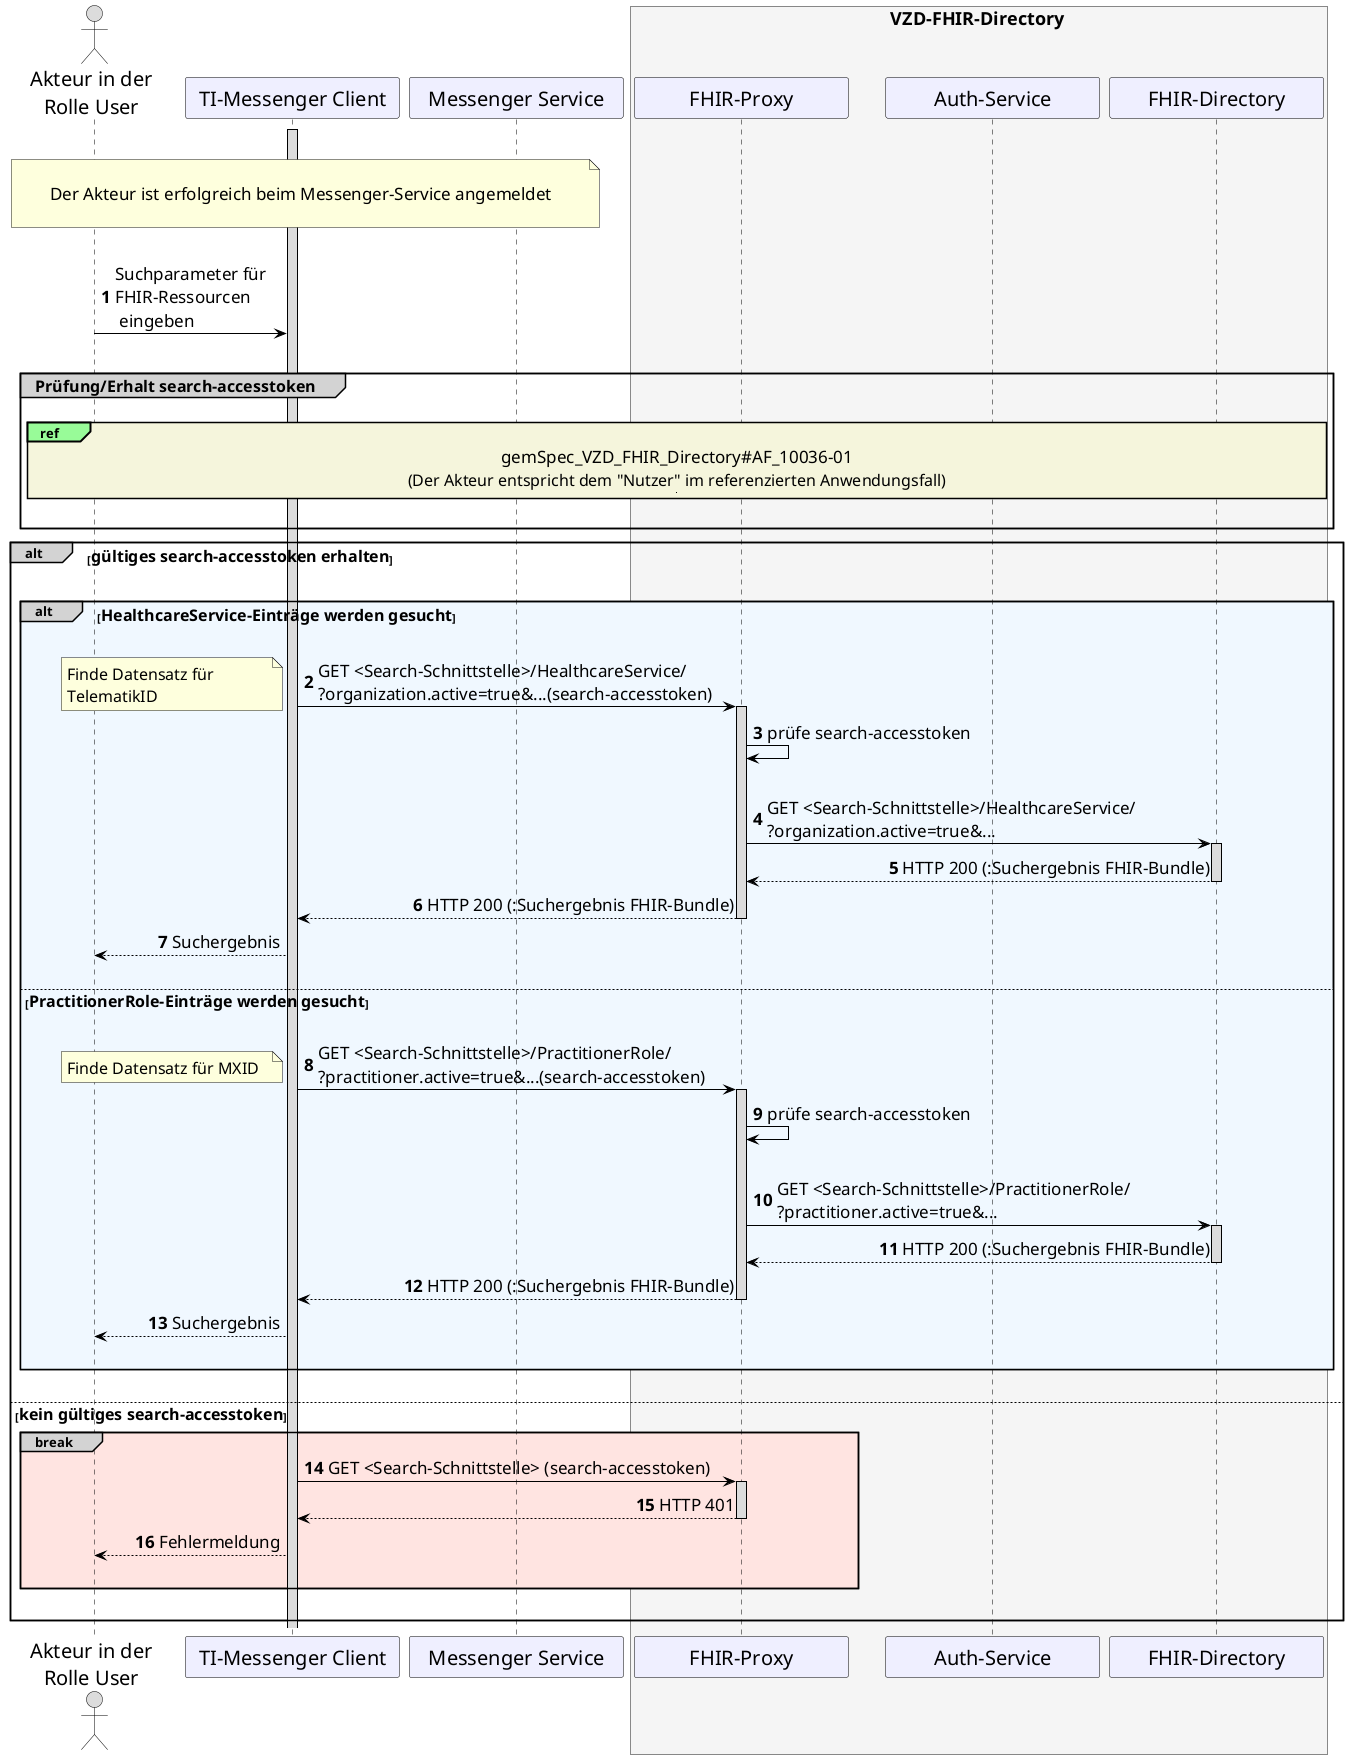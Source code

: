 @startuml
skinparam sequenceMessageAlign direction
skinparam minClassWidth 200
skinparam BoxPadding 1
skinparam sequenceReferenceHeaderBackgroundColor palegreen
skinparam sequenceReferenceBackgroundColor Beige
scale max 2048 width

skinparam sequence {
ArrowColor black
ArrowFontSize 17
ActorBorderColor black
LifeLineBorderColor black
LifeLineBackgroundColor Gainsboro

ParticipantBorderColor Motivation
ParticipantBackgroundColor Motivation
ParticipantFontSize 20
ParticipantFontColor black
ParticipantBorderColor Black
ParticipantBackgroundColor MOTIVATION

ActorBackgroundColor Gainsboro
ActorFontColor black
ActorFontSize 20
}

autonumber

actor U as "Akteur in der\nRolle User"
participant cl as "TI-Messenger Client"
participant ms as "Messenger Service"
box <size:18>VZD-FHIR-Directory</size> #WhiteSmoke
  participant fp as "FHIR-Proxy"
  participant au as "Auth-Service"
  participant fd as "FHIR-Directory"
end box

|||
note over U, ms: \n<size:17>Der Akteur ist erfolgreich beim Messenger-Service angemeldet</size>\n
|||
activate cl
U->cl:Suchparameter für \nFHIR-Ressourcen \n eingeben
|||
group#LightGrey <size:16>Prüfung/Erhalt search-accesstoken</size>
  |||
  ref over U, cl, ms, fp, au, fd
  <size:17>gemSpec_VZD_FHIR_Directory#AF_10036-01</size>
  <size:16>(Der Akteur entspricht dem "Nutzer" im referenzierten Anwendungsfall)</size>
  |||
  end ref
  |||
end group

alt#LightGrey <size:16>gültiges search-accesstoken erhalten</size>
|||
  alt#LightGrey #AliceBlue <size:16>HealthcareService-Einträge werden gesucht</size>
    |||
    cl->fp: GET <Search-Schnittstelle>/HealthcareService/\n?organization.active=true&...(search-accesstoken)
    note left
    <size:16>Finde Datensatz für </size>
    <size:16>TelematikID</size>
    end note
    activate fp
    fp->fp: prüfe search-accesstoken
    |||
    fp->fd: GET <Search-Schnittstelle>/HealthcareService/\n?organization.active=true&...
    activate fd
    fd-->fp: HTTP 200 (:Suchergebnis FHIR-Bundle)
      deactivate fd
    fp-->cl: HTTP 200 (:Suchergebnis FHIR-Bundle)
    deactivate fp
    cl-->U: Suchergebnis
    |||
  else <size:16>PractitionerRole-Einträge werden gesucht</size>
    |||
    cl->fp: GET <Search-Schnittstelle>/PractitionerRole/\n?practitioner.active=true&...(search-accesstoken)
    note left
    <size:16>Finde Datensatz für MXID</size>
    end note
    activate fp
    fp->fp: prüfe search-accesstoken
    |||
    fp->fd: GET <Search-Schnittstelle>/PractitionerRole/\n?practitioner.active=true&...
    activate fd
    fd-->fp: HTTP 200 (:Suchergebnis FHIR-Bundle)
      deactivate fd
    fp-->cl: HTTP 200 (:Suchergebnis FHIR-Bundle)
    deactivate fp
    cl-->U: Suchergebnis
    |||
  end
|||
else <size:16>kein gültiges search-accesstoken</size>
  break#LightGrey #MistyRose
    cl->fp++: GET <Search-Schnittstelle> (search-accesstoken)
    fp-->cl--: HTTP 401
    cl-->U: Fehlermeldung
  |||
  end
|||
end

@enduml
